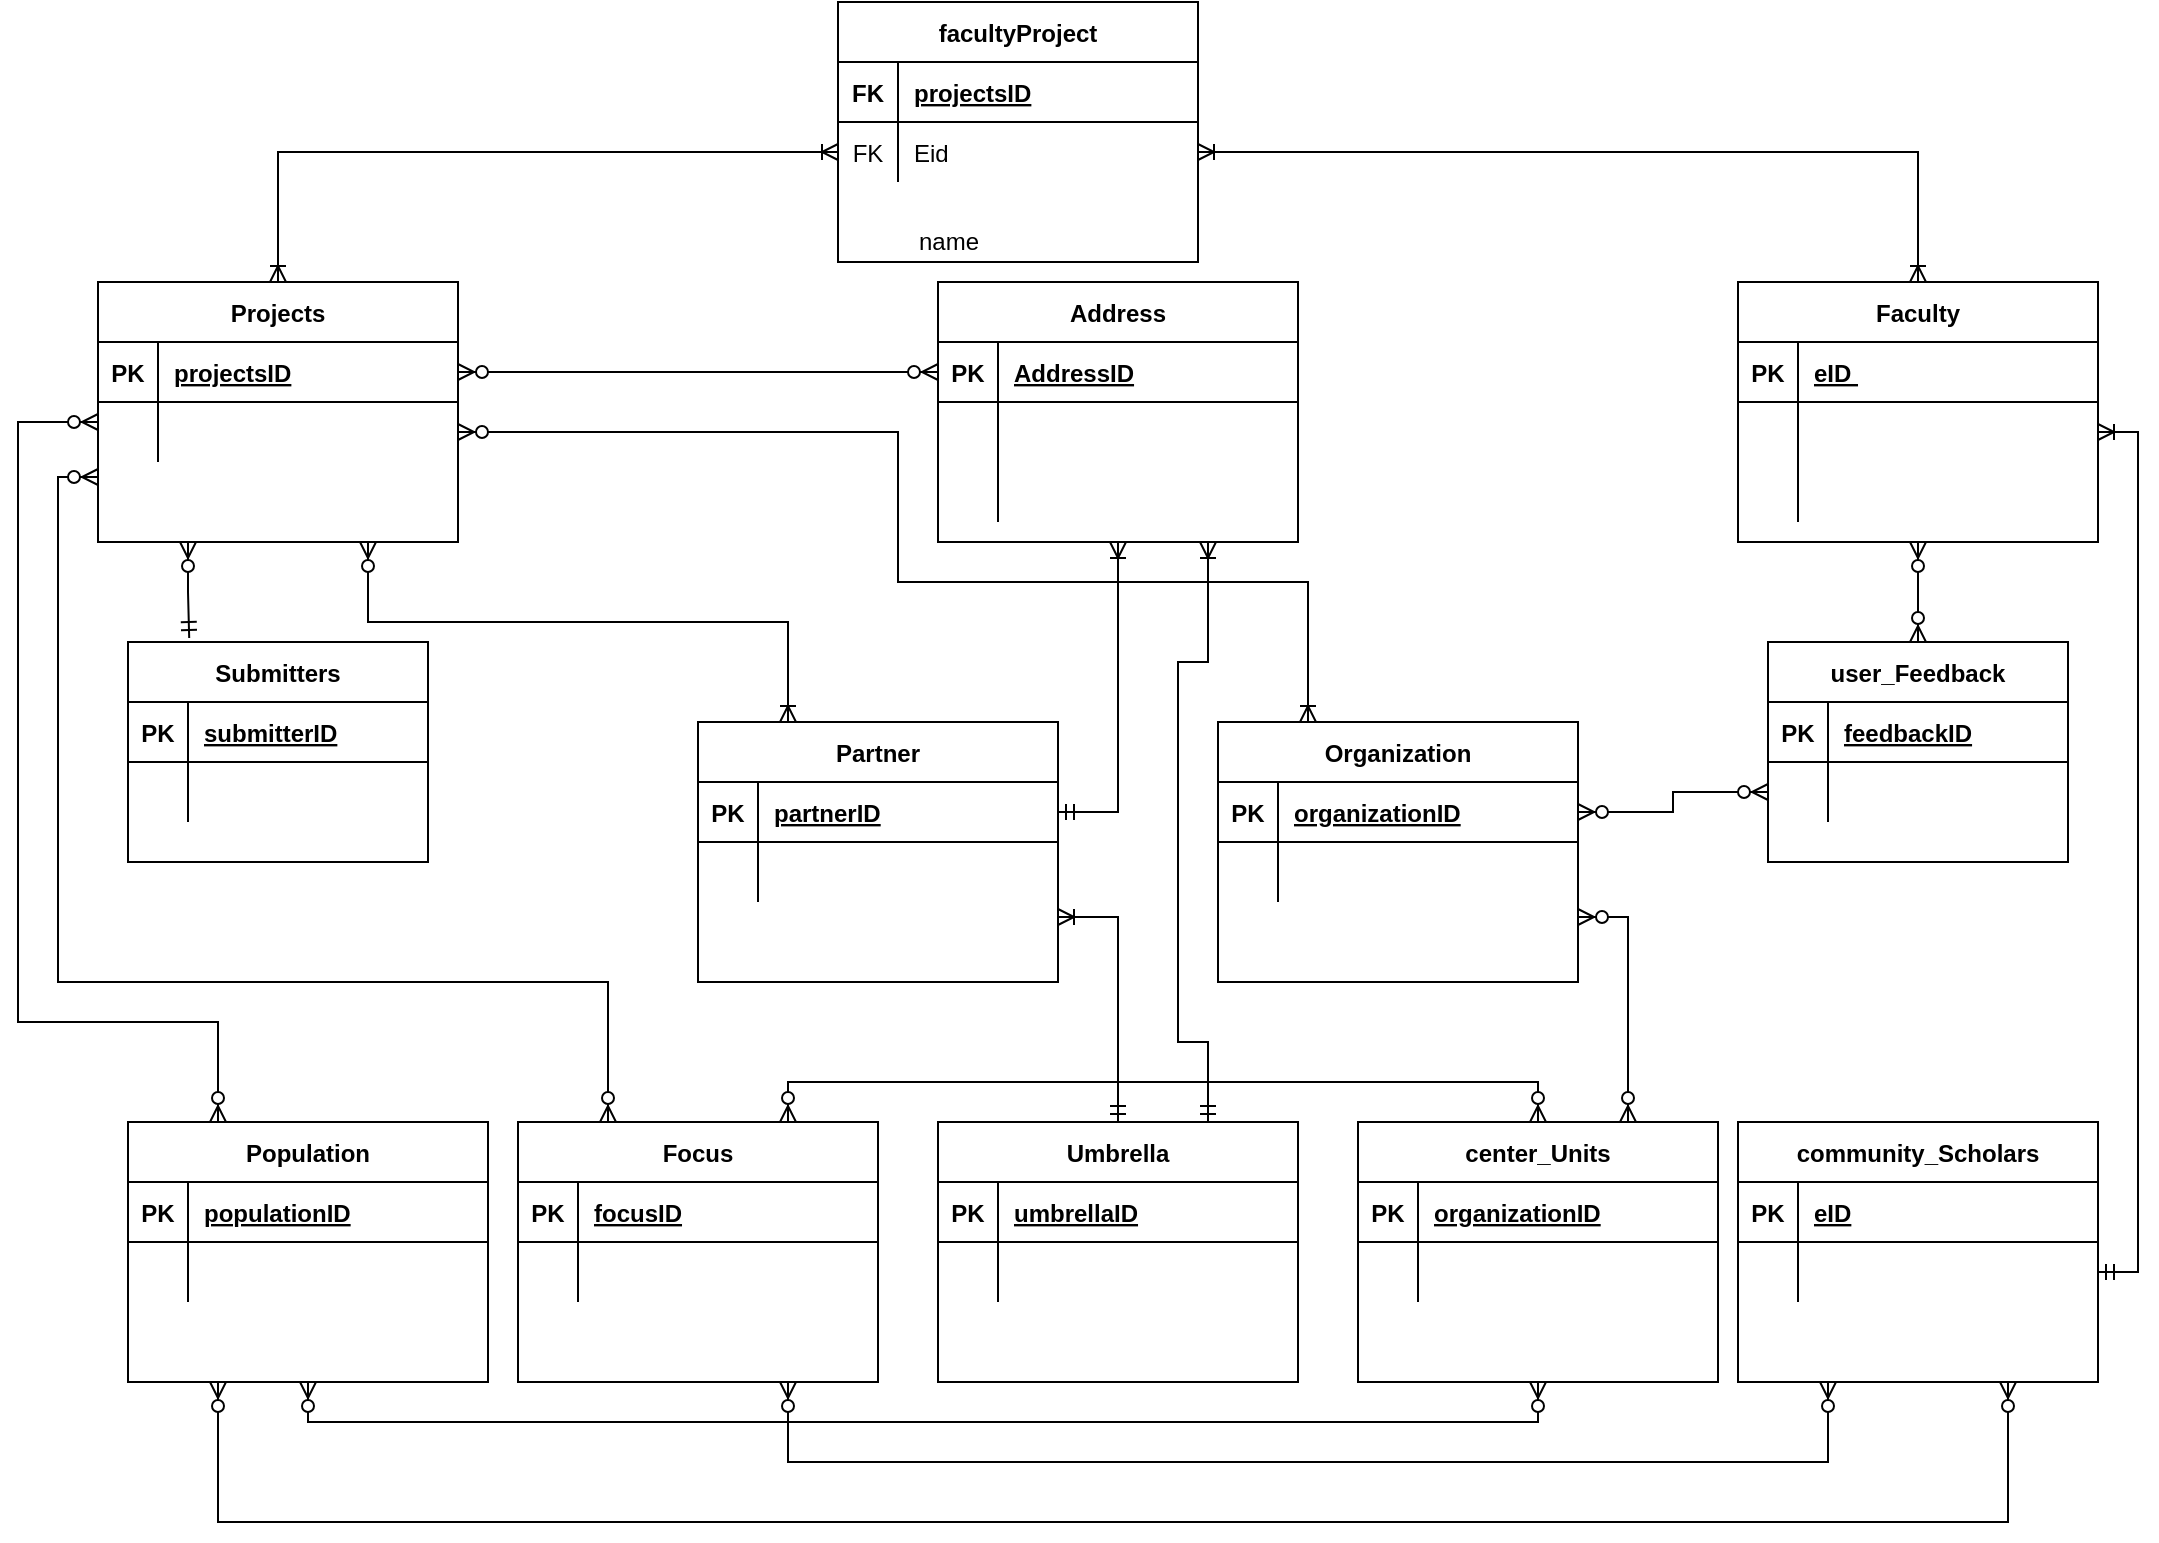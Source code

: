 <mxfile version="13.8.1" type="github">
  <diagram id="R2lEEEUBdFMjLlhIrx00" name="Page-1">
    <mxGraphModel dx="1967" dy="1779" grid="1" gridSize="10" guides="1" tooltips="1" connect="1" arrows="1" fold="1" page="1" pageScale="1" pageWidth="850" pageHeight="1100" math="0" shadow="0" extFonts="Permanent Marker^https://fonts.googleapis.com/css?family=Permanent+Marker">
      <root>
        <mxCell id="0" />
        <mxCell id="1" parent="0" />
        <mxCell id="SyuhcmHSgaKM1DJ8w7ea-77" style="edgeStyle=orthogonalEdgeStyle;rounded=0;orthogonalLoop=1;jettySize=auto;html=1;exitX=1;exitY=0.75;exitDx=0;exitDy=0;entryX=0.5;entryY=0;entryDx=0;entryDy=0;startArrow=ERoneToMany;startFill=0;endArrow=ERmandOne;endFill=0;" parent="1" source="SyuhcmHSgaKM1DJ8w7ea-36" target="SyuhcmHSgaKM1DJ8w7ea-70" edge="1">
          <mxGeometry relative="1" as="geometry" />
        </mxCell>
        <mxCell id="SyuhcmHSgaKM1DJ8w7ea-36" value="Partner" style="shape=table;startSize=30;container=1;collapsible=1;childLayout=tableLayout;fixedRows=1;rowLines=0;fontStyle=1;align=center;resizeLast=1;" parent="1" vertex="1">
          <mxGeometry x="320" y="260" width="180" height="130" as="geometry" />
        </mxCell>
        <mxCell id="SyuhcmHSgaKM1DJ8w7ea-37" value="" style="shape=partialRectangle;collapsible=0;dropTarget=0;pointerEvents=0;fillColor=none;points=[[0,0.5],[1,0.5]];portConstraint=eastwest;top=0;left=0;right=0;bottom=1;" parent="SyuhcmHSgaKM1DJ8w7ea-36" vertex="1">
          <mxGeometry y="30" width="180" height="30" as="geometry" />
        </mxCell>
        <mxCell id="SyuhcmHSgaKM1DJ8w7ea-38" value="PK" style="shape=partialRectangle;overflow=hidden;connectable=0;fillColor=none;top=0;left=0;bottom=0;right=0;fontStyle=1;" parent="SyuhcmHSgaKM1DJ8w7ea-37" vertex="1">
          <mxGeometry width="30" height="30" as="geometry" />
        </mxCell>
        <mxCell id="SyuhcmHSgaKM1DJ8w7ea-39" value="partnerID" style="shape=partialRectangle;overflow=hidden;connectable=0;fillColor=none;top=0;left=0;bottom=0;right=0;align=left;spacingLeft=6;fontStyle=5;" parent="SyuhcmHSgaKM1DJ8w7ea-37" vertex="1">
          <mxGeometry x="30" width="150" height="30" as="geometry" />
        </mxCell>
        <mxCell id="SyuhcmHSgaKM1DJ8w7ea-40" value="" style="shape=partialRectangle;collapsible=0;dropTarget=0;pointerEvents=0;fillColor=none;points=[[0,0.5],[1,0.5]];portConstraint=eastwest;top=0;left=0;right=0;bottom=0;" parent="SyuhcmHSgaKM1DJ8w7ea-36" vertex="1">
          <mxGeometry y="60" width="180" height="30" as="geometry" />
        </mxCell>
        <mxCell id="SyuhcmHSgaKM1DJ8w7ea-41" value="" style="shape=partialRectangle;overflow=hidden;connectable=0;fillColor=none;top=0;left=0;bottom=0;right=0;" parent="SyuhcmHSgaKM1DJ8w7ea-40" vertex="1">
          <mxGeometry width="30" height="30" as="geometry" />
        </mxCell>
        <mxCell id="SyuhcmHSgaKM1DJ8w7ea-42" value="" style="shape=partialRectangle;overflow=hidden;connectable=0;fillColor=none;top=0;left=0;bottom=0;right=0;align=left;spacingLeft=6;" parent="SyuhcmHSgaKM1DJ8w7ea-40" vertex="1">
          <mxGeometry x="30" width="150" height="30" as="geometry" />
        </mxCell>
        <mxCell id="SyuhcmHSgaKM1DJ8w7ea-50" value="Organization" style="shape=table;startSize=30;container=1;collapsible=1;childLayout=tableLayout;fixedRows=1;rowLines=0;fontStyle=1;align=center;resizeLast=1;" parent="1" vertex="1">
          <mxGeometry x="580" y="260" width="180" height="130" as="geometry" />
        </mxCell>
        <mxCell id="SyuhcmHSgaKM1DJ8w7ea-51" value="" style="shape=partialRectangle;collapsible=0;dropTarget=0;pointerEvents=0;fillColor=none;points=[[0,0.5],[1,0.5]];portConstraint=eastwest;top=0;left=0;right=0;bottom=1;" parent="SyuhcmHSgaKM1DJ8w7ea-50" vertex="1">
          <mxGeometry y="30" width="180" height="30" as="geometry" />
        </mxCell>
        <mxCell id="SyuhcmHSgaKM1DJ8w7ea-52" value="PK" style="shape=partialRectangle;overflow=hidden;connectable=0;fillColor=none;top=0;left=0;bottom=0;right=0;fontStyle=1;" parent="SyuhcmHSgaKM1DJ8w7ea-51" vertex="1">
          <mxGeometry width="30" height="30" as="geometry" />
        </mxCell>
        <mxCell id="SyuhcmHSgaKM1DJ8w7ea-53" value="organizationID" style="shape=partialRectangle;overflow=hidden;connectable=0;fillColor=none;top=0;left=0;bottom=0;right=0;align=left;spacingLeft=6;fontStyle=5;" parent="SyuhcmHSgaKM1DJ8w7ea-51" vertex="1">
          <mxGeometry x="30" width="150" height="30" as="geometry" />
        </mxCell>
        <mxCell id="SyuhcmHSgaKM1DJ8w7ea-54" value="" style="shape=partialRectangle;collapsible=0;dropTarget=0;pointerEvents=0;fillColor=none;points=[[0,0.5],[1,0.5]];portConstraint=eastwest;top=0;left=0;right=0;bottom=0;" parent="SyuhcmHSgaKM1DJ8w7ea-50" vertex="1">
          <mxGeometry y="60" width="180" height="30" as="geometry" />
        </mxCell>
        <mxCell id="SyuhcmHSgaKM1DJ8w7ea-55" value="" style="shape=partialRectangle;overflow=hidden;connectable=0;fillColor=none;top=0;left=0;bottom=0;right=0;" parent="SyuhcmHSgaKM1DJ8w7ea-54" vertex="1">
          <mxGeometry width="30" height="30" as="geometry" />
        </mxCell>
        <mxCell id="SyuhcmHSgaKM1DJ8w7ea-56" value="" style="shape=partialRectangle;overflow=hidden;connectable=0;fillColor=none;top=0;left=0;bottom=0;right=0;align=left;spacingLeft=6;" parent="SyuhcmHSgaKM1DJ8w7ea-54" vertex="1">
          <mxGeometry x="30" width="150" height="30" as="geometry" />
        </mxCell>
        <mxCell id="SyuhcmHSgaKM1DJ8w7ea-78" style="edgeStyle=orthogonalEdgeStyle;rounded=0;orthogonalLoop=1;jettySize=auto;html=1;exitX=0.5;exitY=1;exitDx=0;exitDy=0;entryX=1;entryY=0.5;entryDx=0;entryDy=0;startArrow=ERoneToMany;startFill=0;endArrow=ERmandOne;endFill=0;" parent="1" source="C-vyLk0tnHw3VtMMgP7b-2" target="SyuhcmHSgaKM1DJ8w7ea-37" edge="1">
          <mxGeometry relative="1" as="geometry" />
        </mxCell>
        <mxCell id="C-vyLk0tnHw3VtMMgP7b-2" value="Address" style="shape=table;startSize=30;container=1;collapsible=1;childLayout=tableLayout;fixedRows=1;rowLines=0;fontStyle=1;align=center;resizeLast=1;" parent="1" vertex="1">
          <mxGeometry x="440" y="40" width="180" height="130" as="geometry" />
        </mxCell>
        <mxCell id="C-vyLk0tnHw3VtMMgP7b-3" value="" style="shape=partialRectangle;collapsible=0;dropTarget=0;pointerEvents=0;fillColor=none;points=[[0,0.5],[1,0.5]];portConstraint=eastwest;top=0;left=0;right=0;bottom=1;" parent="C-vyLk0tnHw3VtMMgP7b-2" vertex="1">
          <mxGeometry y="30" width="180" height="30" as="geometry" />
        </mxCell>
        <mxCell id="C-vyLk0tnHw3VtMMgP7b-4" value="PK" style="shape=partialRectangle;overflow=hidden;connectable=0;fillColor=none;top=0;left=0;bottom=0;right=0;fontStyle=1;" parent="C-vyLk0tnHw3VtMMgP7b-3" vertex="1">
          <mxGeometry width="30" height="30" as="geometry" />
        </mxCell>
        <mxCell id="C-vyLk0tnHw3VtMMgP7b-5" value="AddressID" style="shape=partialRectangle;overflow=hidden;connectable=0;fillColor=none;top=0;left=0;bottom=0;right=0;align=left;spacingLeft=6;fontStyle=5;" parent="C-vyLk0tnHw3VtMMgP7b-3" vertex="1">
          <mxGeometry x="30" width="150" height="30" as="geometry" />
        </mxCell>
        <mxCell id="C-vyLk0tnHw3VtMMgP7b-6" value="" style="shape=partialRectangle;collapsible=0;dropTarget=0;pointerEvents=0;fillColor=none;points=[[0,0.5],[1,0.5]];portConstraint=eastwest;top=0;left=0;right=0;bottom=0;" parent="C-vyLk0tnHw3VtMMgP7b-2" vertex="1">
          <mxGeometry y="60" width="180" height="30" as="geometry" />
        </mxCell>
        <mxCell id="C-vyLk0tnHw3VtMMgP7b-7" value="" style="shape=partialRectangle;overflow=hidden;connectable=0;fillColor=none;top=0;left=0;bottom=0;right=0;" parent="C-vyLk0tnHw3VtMMgP7b-6" vertex="1">
          <mxGeometry width="30" height="30" as="geometry" />
        </mxCell>
        <mxCell id="C-vyLk0tnHw3VtMMgP7b-8" value="" style="shape=partialRectangle;overflow=hidden;connectable=0;fillColor=none;top=0;left=0;bottom=0;right=0;align=left;spacingLeft=6;" parent="C-vyLk0tnHw3VtMMgP7b-6" vertex="1">
          <mxGeometry x="30" width="150" height="30" as="geometry" />
        </mxCell>
        <mxCell id="C-vyLk0tnHw3VtMMgP7b-9" value="" style="shape=partialRectangle;collapsible=0;dropTarget=0;pointerEvents=0;fillColor=none;points=[[0,0.5],[1,0.5]];portConstraint=eastwest;top=0;left=0;right=0;bottom=0;" parent="C-vyLk0tnHw3VtMMgP7b-2" vertex="1">
          <mxGeometry y="90" width="180" height="30" as="geometry" />
        </mxCell>
        <mxCell id="C-vyLk0tnHw3VtMMgP7b-10" value="" style="shape=partialRectangle;overflow=hidden;connectable=0;fillColor=none;top=0;left=0;bottom=0;right=0;" parent="C-vyLk0tnHw3VtMMgP7b-9" vertex="1">
          <mxGeometry width="30" height="30" as="geometry" />
        </mxCell>
        <mxCell id="C-vyLk0tnHw3VtMMgP7b-11" value="" style="shape=partialRectangle;overflow=hidden;connectable=0;fillColor=none;top=0;left=0;bottom=0;right=0;align=left;spacingLeft=6;" parent="C-vyLk0tnHw3VtMMgP7b-9" vertex="1">
          <mxGeometry x="30" width="150" height="30" as="geometry" />
        </mxCell>
        <mxCell id="SyuhcmHSgaKM1DJ8w7ea-58" style="edgeStyle=orthogonalEdgeStyle;rounded=0;orthogonalLoop=1;jettySize=auto;html=1;exitX=0.25;exitY=1;exitDx=0;exitDy=0;startArrow=ERzeroToMany;startFill=1;endArrow=ERmandOne;endFill=0;entryX=0.204;entryY=-0.018;entryDx=0;entryDy=0;entryPerimeter=0;" parent="1" source="C-vyLk0tnHw3VtMMgP7b-23" target="SyuhcmHSgaKM1DJ8w7ea-43" edge="1">
          <mxGeometry relative="1" as="geometry" />
        </mxCell>
        <mxCell id="SyuhcmHSgaKM1DJ8w7ea-63" style="edgeStyle=orthogonalEdgeStyle;rounded=0;orthogonalLoop=1;jettySize=auto;html=1;exitX=1;exitY=0.5;exitDx=0;exitDy=0;entryX=0.25;entryY=0;entryDx=0;entryDy=0;startArrow=ERzeroToMany;startFill=1;endArrow=ERoneToMany;endFill=0;" parent="1" source="C-vyLk0tnHw3VtMMgP7b-27" target="SyuhcmHSgaKM1DJ8w7ea-50" edge="1">
          <mxGeometry relative="1" as="geometry">
            <Array as="points">
              <mxPoint x="420" y="115" />
              <mxPoint x="420" y="190" />
              <mxPoint x="625" y="190" />
            </Array>
          </mxGeometry>
        </mxCell>
        <mxCell id="SyuhcmHSgaKM1DJ8w7ea-64" style="edgeStyle=orthogonalEdgeStyle;rounded=0;orthogonalLoop=1;jettySize=auto;html=1;entryX=0.25;entryY=0;entryDx=0;entryDy=0;startArrow=ERzeroToMany;startFill=1;endArrow=ERzeroToMany;endFill=1;" parent="1" target="SyuhcmHSgaKM1DJ8w7ea-15" edge="1">
          <mxGeometry relative="1" as="geometry">
            <mxPoint x="20" y="110" as="sourcePoint" />
            <Array as="points">
              <mxPoint x="-20" y="110" />
              <mxPoint x="-20" y="410" />
              <mxPoint x="80" y="410" />
            </Array>
          </mxGeometry>
        </mxCell>
        <mxCell id="SyuhcmHSgaKM1DJ8w7ea-65" style="edgeStyle=orthogonalEdgeStyle;rounded=0;orthogonalLoop=1;jettySize=auto;html=1;exitX=0;exitY=0.75;exitDx=0;exitDy=0;entryX=0.25;entryY=0;entryDx=0;entryDy=0;startArrow=ERzeroToMany;startFill=1;endArrow=ERzeroToMany;endFill=1;" parent="1" source="C-vyLk0tnHw3VtMMgP7b-23" target="SyuhcmHSgaKM1DJ8w7ea-1" edge="1">
          <mxGeometry relative="1" as="geometry">
            <Array as="points">
              <mxPoint y="138" />
              <mxPoint y="390" />
              <mxPoint x="275" y="390" />
            </Array>
          </mxGeometry>
        </mxCell>
        <mxCell id="SyuhcmHSgaKM1DJ8w7ea-69" style="edgeStyle=orthogonalEdgeStyle;rounded=0;orthogonalLoop=1;jettySize=auto;html=1;exitX=0.75;exitY=1;exitDx=0;exitDy=0;entryX=0.25;entryY=0;entryDx=0;entryDy=0;startArrow=ERzeroToMany;startFill=1;endArrow=ERoneToMany;endFill=0;" parent="1" source="C-vyLk0tnHw3VtMMgP7b-23" target="SyuhcmHSgaKM1DJ8w7ea-36" edge="1">
          <mxGeometry relative="1" as="geometry">
            <Array as="points">
              <mxPoint x="155" y="210" />
              <mxPoint x="365" y="210" />
            </Array>
          </mxGeometry>
        </mxCell>
        <mxCell id="C-vyLk0tnHw3VtMMgP7b-23" value="Projects" style="shape=table;startSize=30;container=1;collapsible=1;childLayout=tableLayout;fixedRows=1;rowLines=0;fontStyle=1;align=center;resizeLast=1;" parent="1" vertex="1">
          <mxGeometry x="20" y="40" width="180" height="130" as="geometry" />
        </mxCell>
        <mxCell id="C-vyLk0tnHw3VtMMgP7b-24" value="" style="shape=partialRectangle;collapsible=0;dropTarget=0;pointerEvents=0;fillColor=none;points=[[0,0.5],[1,0.5]];portConstraint=eastwest;top=0;left=0;right=0;bottom=1;" parent="C-vyLk0tnHw3VtMMgP7b-23" vertex="1">
          <mxGeometry y="30" width="180" height="30" as="geometry" />
        </mxCell>
        <mxCell id="C-vyLk0tnHw3VtMMgP7b-25" value="PK" style="shape=partialRectangle;overflow=hidden;connectable=0;fillColor=none;top=0;left=0;bottom=0;right=0;fontStyle=1;" parent="C-vyLk0tnHw3VtMMgP7b-24" vertex="1">
          <mxGeometry width="30" height="30" as="geometry" />
        </mxCell>
        <mxCell id="C-vyLk0tnHw3VtMMgP7b-26" value="projectsID" style="shape=partialRectangle;overflow=hidden;connectable=0;fillColor=none;top=0;left=0;bottom=0;right=0;align=left;spacingLeft=6;fontStyle=5;" parent="C-vyLk0tnHw3VtMMgP7b-24" vertex="1">
          <mxGeometry x="30" width="150" height="30" as="geometry" />
        </mxCell>
        <mxCell id="C-vyLk0tnHw3VtMMgP7b-27" value="" style="shape=partialRectangle;collapsible=0;dropTarget=0;pointerEvents=0;fillColor=none;points=[[0,0.5],[1,0.5]];portConstraint=eastwest;top=0;left=0;right=0;bottom=0;" parent="C-vyLk0tnHw3VtMMgP7b-23" vertex="1">
          <mxGeometry y="60" width="180" height="30" as="geometry" />
        </mxCell>
        <mxCell id="C-vyLk0tnHw3VtMMgP7b-28" value="" style="shape=partialRectangle;overflow=hidden;connectable=0;fillColor=none;top=0;left=0;bottom=0;right=0;" parent="C-vyLk0tnHw3VtMMgP7b-27" vertex="1">
          <mxGeometry width="30" height="30" as="geometry" />
        </mxCell>
        <mxCell id="C-vyLk0tnHw3VtMMgP7b-29" value="" style="shape=partialRectangle;overflow=hidden;connectable=0;fillColor=none;top=0;left=0;bottom=0;right=0;align=left;spacingLeft=6;" parent="C-vyLk0tnHw3VtMMgP7b-27" vertex="1">
          <mxGeometry x="30" width="150" height="30" as="geometry" />
        </mxCell>
        <mxCell id="SyuhcmHSgaKM1DJ8w7ea-60" style="edgeStyle=orthogonalEdgeStyle;rounded=0;orthogonalLoop=1;jettySize=auto;html=1;exitX=0.5;exitY=1;exitDx=0;exitDy=0;entryX=0.5;entryY=0;entryDx=0;entryDy=0;startArrow=ERzeroToMany;startFill=1;endArrow=ERzeroToMany;endFill=1;" parent="1" source="C-vyLk0tnHw3VtMMgP7b-13" target="SyuhcmHSgaKM1DJ8w7ea-29" edge="1">
          <mxGeometry relative="1" as="geometry" />
        </mxCell>
        <mxCell id="SyuhcmHSgaKM1DJ8w7ea-62" style="edgeStyle=orthogonalEdgeStyle;rounded=0;orthogonalLoop=1;jettySize=auto;html=1;exitX=0;exitY=0.5;exitDx=0;exitDy=0;entryX=0.5;entryY=0;entryDx=0;entryDy=0;startArrow=ERoneToMany;startFill=0;endArrow=ERoneToMany;endFill=0;" parent="1" source="b_7lSvyk2X8ntJjxB0d9-5" target="C-vyLk0tnHw3VtMMgP7b-23" edge="1">
          <mxGeometry relative="1" as="geometry">
            <Array as="points">
              <mxPoint x="110" y="-25" />
            </Array>
          </mxGeometry>
        </mxCell>
        <mxCell id="C-vyLk0tnHw3VtMMgP7b-13" value="Faculty" style="shape=table;startSize=30;container=1;collapsible=1;childLayout=tableLayout;fixedRows=1;rowLines=0;fontStyle=1;align=center;resizeLast=1;" parent="1" vertex="1">
          <mxGeometry x="840" y="40" width="180" height="130" as="geometry" />
        </mxCell>
        <mxCell id="C-vyLk0tnHw3VtMMgP7b-14" value="" style="shape=partialRectangle;collapsible=0;dropTarget=0;pointerEvents=0;fillColor=none;points=[[0,0.5],[1,0.5]];portConstraint=eastwest;top=0;left=0;right=0;bottom=1;" parent="C-vyLk0tnHw3VtMMgP7b-13" vertex="1">
          <mxGeometry y="30" width="180" height="30" as="geometry" />
        </mxCell>
        <mxCell id="C-vyLk0tnHw3VtMMgP7b-15" value="PK" style="shape=partialRectangle;overflow=hidden;connectable=0;fillColor=none;top=0;left=0;bottom=0;right=0;fontStyle=1;" parent="C-vyLk0tnHw3VtMMgP7b-14" vertex="1">
          <mxGeometry width="30" height="30" as="geometry" />
        </mxCell>
        <mxCell id="C-vyLk0tnHw3VtMMgP7b-16" value="eID " style="shape=partialRectangle;overflow=hidden;connectable=0;fillColor=none;top=0;left=0;bottom=0;right=0;align=left;spacingLeft=6;fontStyle=5;" parent="C-vyLk0tnHw3VtMMgP7b-14" vertex="1">
          <mxGeometry x="30" width="150" height="30" as="geometry" />
        </mxCell>
        <mxCell id="C-vyLk0tnHw3VtMMgP7b-17" value="" style="shape=partialRectangle;collapsible=0;dropTarget=0;pointerEvents=0;fillColor=none;points=[[0,0.5],[1,0.5]];portConstraint=eastwest;top=0;left=0;right=0;bottom=0;" parent="C-vyLk0tnHw3VtMMgP7b-13" vertex="1">
          <mxGeometry y="60" width="180" height="30" as="geometry" />
        </mxCell>
        <mxCell id="C-vyLk0tnHw3VtMMgP7b-18" value="" style="shape=partialRectangle;overflow=hidden;connectable=0;fillColor=none;top=0;left=0;bottom=0;right=0;" parent="C-vyLk0tnHw3VtMMgP7b-17" vertex="1">
          <mxGeometry width="30" height="30" as="geometry" />
        </mxCell>
        <mxCell id="C-vyLk0tnHw3VtMMgP7b-19" value="" style="shape=partialRectangle;overflow=hidden;connectable=0;fillColor=none;top=0;left=0;bottom=0;right=0;align=left;spacingLeft=6;" parent="C-vyLk0tnHw3VtMMgP7b-17" vertex="1">
          <mxGeometry x="30" width="150" height="30" as="geometry" />
        </mxCell>
        <mxCell id="C-vyLk0tnHw3VtMMgP7b-20" value="" style="shape=partialRectangle;collapsible=0;dropTarget=0;pointerEvents=0;fillColor=none;points=[[0,0.5],[1,0.5]];portConstraint=eastwest;top=0;left=0;right=0;bottom=0;" parent="C-vyLk0tnHw3VtMMgP7b-13" vertex="1">
          <mxGeometry y="90" width="180" height="30" as="geometry" />
        </mxCell>
        <mxCell id="C-vyLk0tnHw3VtMMgP7b-21" value="" style="shape=partialRectangle;overflow=hidden;connectable=0;fillColor=none;top=0;left=0;bottom=0;right=0;" parent="C-vyLk0tnHw3VtMMgP7b-20" vertex="1">
          <mxGeometry width="30" height="30" as="geometry" />
        </mxCell>
        <mxCell id="C-vyLk0tnHw3VtMMgP7b-22" value="" style="shape=partialRectangle;overflow=hidden;connectable=0;fillColor=none;top=0;left=0;bottom=0;right=0;align=left;spacingLeft=6;" parent="C-vyLk0tnHw3VtMMgP7b-20" vertex="1">
          <mxGeometry x="30" width="150" height="30" as="geometry" />
        </mxCell>
        <mxCell id="SyuhcmHSgaKM1DJ8w7ea-15" value="Population" style="shape=table;startSize=30;container=1;collapsible=1;childLayout=tableLayout;fixedRows=1;rowLines=0;fontStyle=1;align=center;resizeLast=1;" parent="1" vertex="1">
          <mxGeometry x="35" y="460" width="180" height="130" as="geometry" />
        </mxCell>
        <mxCell id="SyuhcmHSgaKM1DJ8w7ea-16" value="" style="shape=partialRectangle;collapsible=0;dropTarget=0;pointerEvents=0;fillColor=none;points=[[0,0.5],[1,0.5]];portConstraint=eastwest;top=0;left=0;right=0;bottom=1;" parent="SyuhcmHSgaKM1DJ8w7ea-15" vertex="1">
          <mxGeometry y="30" width="180" height="30" as="geometry" />
        </mxCell>
        <mxCell id="SyuhcmHSgaKM1DJ8w7ea-17" value="PK" style="shape=partialRectangle;overflow=hidden;connectable=0;fillColor=none;top=0;left=0;bottom=0;right=0;fontStyle=1;" parent="SyuhcmHSgaKM1DJ8w7ea-16" vertex="1">
          <mxGeometry width="30" height="30" as="geometry" />
        </mxCell>
        <mxCell id="SyuhcmHSgaKM1DJ8w7ea-18" value="populationID" style="shape=partialRectangle;overflow=hidden;connectable=0;fillColor=none;top=0;left=0;bottom=0;right=0;align=left;spacingLeft=6;fontStyle=5;" parent="SyuhcmHSgaKM1DJ8w7ea-16" vertex="1">
          <mxGeometry x="30" width="150" height="30" as="geometry" />
        </mxCell>
        <mxCell id="SyuhcmHSgaKM1DJ8w7ea-19" value="" style="shape=partialRectangle;collapsible=0;dropTarget=0;pointerEvents=0;fillColor=none;points=[[0,0.5],[1,0.5]];portConstraint=eastwest;top=0;left=0;right=0;bottom=0;" parent="SyuhcmHSgaKM1DJ8w7ea-15" vertex="1">
          <mxGeometry y="60" width="180" height="30" as="geometry" />
        </mxCell>
        <mxCell id="SyuhcmHSgaKM1DJ8w7ea-20" value="" style="shape=partialRectangle;overflow=hidden;connectable=0;fillColor=none;top=0;left=0;bottom=0;right=0;" parent="SyuhcmHSgaKM1DJ8w7ea-19" vertex="1">
          <mxGeometry width="30" height="30" as="geometry" />
        </mxCell>
        <mxCell id="SyuhcmHSgaKM1DJ8w7ea-21" value="" style="shape=partialRectangle;overflow=hidden;connectable=0;fillColor=none;top=0;left=0;bottom=0;right=0;align=left;spacingLeft=6;" parent="SyuhcmHSgaKM1DJ8w7ea-19" vertex="1">
          <mxGeometry x="30" width="150" height="30" as="geometry" />
        </mxCell>
        <mxCell id="SyuhcmHSgaKM1DJ8w7ea-83" style="edgeStyle=orthogonalEdgeStyle;rounded=0;orthogonalLoop=1;jettySize=auto;html=1;exitX=0.25;exitY=1;exitDx=0;exitDy=0;entryX=0.75;entryY=1;entryDx=0;entryDy=0;startArrow=ERzeroToMany;startFill=1;endArrow=ERzeroToMany;endFill=1;" parent="1" source="SyuhcmHSgaKM1DJ8w7ea-8" target="SyuhcmHSgaKM1DJ8w7ea-1" edge="1">
          <mxGeometry relative="1" as="geometry">
            <Array as="points">
              <mxPoint x="885" y="630" />
              <mxPoint x="365" y="630" />
            </Array>
          </mxGeometry>
        </mxCell>
        <mxCell id="SyuhcmHSgaKM1DJ8w7ea-84" style="edgeStyle=orthogonalEdgeStyle;rounded=0;orthogonalLoop=1;jettySize=auto;html=1;exitX=0.75;exitY=1;exitDx=0;exitDy=0;entryX=0.25;entryY=1;entryDx=0;entryDy=0;startArrow=ERzeroToMany;startFill=1;endArrow=ERzeroToMany;endFill=1;" parent="1" source="SyuhcmHSgaKM1DJ8w7ea-8" target="SyuhcmHSgaKM1DJ8w7ea-15" edge="1">
          <mxGeometry relative="1" as="geometry">
            <Array as="points">
              <mxPoint x="975" y="660" />
              <mxPoint x="80" y="660" />
            </Array>
          </mxGeometry>
        </mxCell>
        <mxCell id="SyuhcmHSgaKM1DJ8w7ea-8" value="community_Scholars" style="shape=table;startSize=30;container=1;collapsible=1;childLayout=tableLayout;fixedRows=1;rowLines=0;fontStyle=1;align=center;resizeLast=1;" parent="1" vertex="1">
          <mxGeometry x="840" y="460" width="180" height="130" as="geometry" />
        </mxCell>
        <mxCell id="SyuhcmHSgaKM1DJ8w7ea-9" value="" style="shape=partialRectangle;collapsible=0;dropTarget=0;pointerEvents=0;fillColor=none;points=[[0,0.5],[1,0.5]];portConstraint=eastwest;top=0;left=0;right=0;bottom=1;" parent="SyuhcmHSgaKM1DJ8w7ea-8" vertex="1">
          <mxGeometry y="30" width="180" height="30" as="geometry" />
        </mxCell>
        <mxCell id="SyuhcmHSgaKM1DJ8w7ea-10" value="PK" style="shape=partialRectangle;overflow=hidden;connectable=0;fillColor=none;top=0;left=0;bottom=0;right=0;fontStyle=1;" parent="SyuhcmHSgaKM1DJ8w7ea-9" vertex="1">
          <mxGeometry width="30" height="30" as="geometry" />
        </mxCell>
        <mxCell id="SyuhcmHSgaKM1DJ8w7ea-11" value="eID" style="shape=partialRectangle;overflow=hidden;connectable=0;fillColor=none;top=0;left=0;bottom=0;right=0;align=left;spacingLeft=6;fontStyle=5;" parent="SyuhcmHSgaKM1DJ8w7ea-9" vertex="1">
          <mxGeometry x="30" width="150" height="30" as="geometry" />
        </mxCell>
        <mxCell id="SyuhcmHSgaKM1DJ8w7ea-12" value="" style="shape=partialRectangle;collapsible=0;dropTarget=0;pointerEvents=0;fillColor=none;points=[[0,0.5],[1,0.5]];portConstraint=eastwest;top=0;left=0;right=0;bottom=0;" parent="SyuhcmHSgaKM1DJ8w7ea-8" vertex="1">
          <mxGeometry y="60" width="180" height="30" as="geometry" />
        </mxCell>
        <mxCell id="SyuhcmHSgaKM1DJ8w7ea-13" value="" style="shape=partialRectangle;overflow=hidden;connectable=0;fillColor=none;top=0;left=0;bottom=0;right=0;" parent="SyuhcmHSgaKM1DJ8w7ea-12" vertex="1">
          <mxGeometry width="30" height="30" as="geometry" />
        </mxCell>
        <mxCell id="SyuhcmHSgaKM1DJ8w7ea-14" value="" style="shape=partialRectangle;overflow=hidden;connectable=0;fillColor=none;top=0;left=0;bottom=0;right=0;align=left;spacingLeft=6;" parent="SyuhcmHSgaKM1DJ8w7ea-12" vertex="1">
          <mxGeometry x="30" width="150" height="30" as="geometry" />
        </mxCell>
        <mxCell id="SyuhcmHSgaKM1DJ8w7ea-59" style="edgeStyle=orthogonalEdgeStyle;rounded=0;orthogonalLoop=1;jettySize=auto;html=1;exitX=1;exitY=0.5;exitDx=0;exitDy=0;startArrow=ERzeroToMany;startFill=1;endArrow=ERzeroToMany;endFill=1;" parent="1" source="C-vyLk0tnHw3VtMMgP7b-24" edge="1">
          <mxGeometry relative="1" as="geometry">
            <mxPoint x="440" y="85" as="targetPoint" />
          </mxGeometry>
        </mxCell>
        <mxCell id="SyuhcmHSgaKM1DJ8w7ea-29" value="user_Feedback" style="shape=table;startSize=30;container=1;collapsible=1;childLayout=tableLayout;fixedRows=1;rowLines=0;fontStyle=1;align=center;resizeLast=1;" parent="1" vertex="1">
          <mxGeometry x="855" y="220" width="150" height="110" as="geometry" />
        </mxCell>
        <mxCell id="SyuhcmHSgaKM1DJ8w7ea-30" value="" style="shape=partialRectangle;collapsible=0;dropTarget=0;pointerEvents=0;fillColor=none;points=[[0,0.5],[1,0.5]];portConstraint=eastwest;top=0;left=0;right=0;bottom=1;" parent="SyuhcmHSgaKM1DJ8w7ea-29" vertex="1">
          <mxGeometry y="30" width="150" height="30" as="geometry" />
        </mxCell>
        <mxCell id="SyuhcmHSgaKM1DJ8w7ea-31" value="PK" style="shape=partialRectangle;overflow=hidden;connectable=0;fillColor=none;top=0;left=0;bottom=0;right=0;fontStyle=1;" parent="SyuhcmHSgaKM1DJ8w7ea-30" vertex="1">
          <mxGeometry width="30" height="30" as="geometry" />
        </mxCell>
        <mxCell id="SyuhcmHSgaKM1DJ8w7ea-32" value="feedbackID" style="shape=partialRectangle;overflow=hidden;connectable=0;fillColor=none;top=0;left=0;bottom=0;right=0;align=left;spacingLeft=6;fontStyle=5;" parent="SyuhcmHSgaKM1DJ8w7ea-30" vertex="1">
          <mxGeometry x="30" width="120" height="30" as="geometry" />
        </mxCell>
        <mxCell id="SyuhcmHSgaKM1DJ8w7ea-33" value="" style="shape=partialRectangle;collapsible=0;dropTarget=0;pointerEvents=0;fillColor=none;points=[[0,0.5],[1,0.5]];portConstraint=eastwest;top=0;left=0;right=0;bottom=0;" parent="SyuhcmHSgaKM1DJ8w7ea-29" vertex="1">
          <mxGeometry y="60" width="150" height="30" as="geometry" />
        </mxCell>
        <mxCell id="SyuhcmHSgaKM1DJ8w7ea-34" value="" style="shape=partialRectangle;overflow=hidden;connectable=0;fillColor=none;top=0;left=0;bottom=0;right=0;" parent="SyuhcmHSgaKM1DJ8w7ea-33" vertex="1">
          <mxGeometry width="30" height="30" as="geometry" />
        </mxCell>
        <mxCell id="SyuhcmHSgaKM1DJ8w7ea-35" value="" style="shape=partialRectangle;overflow=hidden;connectable=0;fillColor=none;top=0;left=0;bottom=0;right=0;align=left;spacingLeft=6;" parent="SyuhcmHSgaKM1DJ8w7ea-33" vertex="1">
          <mxGeometry x="30" width="120" height="30" as="geometry" />
        </mxCell>
        <mxCell id="SyuhcmHSgaKM1DJ8w7ea-43" value="Submitters" style="shape=table;startSize=30;container=1;collapsible=1;childLayout=tableLayout;fixedRows=1;rowLines=0;fontStyle=1;align=center;resizeLast=1;" parent="1" vertex="1">
          <mxGeometry x="35" y="220" width="150" height="110" as="geometry" />
        </mxCell>
        <mxCell id="SyuhcmHSgaKM1DJ8w7ea-44" value="" style="shape=partialRectangle;collapsible=0;dropTarget=0;pointerEvents=0;fillColor=none;points=[[0,0.5],[1,0.5]];portConstraint=eastwest;top=0;left=0;right=0;bottom=1;" parent="SyuhcmHSgaKM1DJ8w7ea-43" vertex="1">
          <mxGeometry y="30" width="150" height="30" as="geometry" />
        </mxCell>
        <mxCell id="SyuhcmHSgaKM1DJ8w7ea-45" value="PK" style="shape=partialRectangle;overflow=hidden;connectable=0;fillColor=none;top=0;left=0;bottom=0;right=0;fontStyle=1;" parent="SyuhcmHSgaKM1DJ8w7ea-44" vertex="1">
          <mxGeometry width="30" height="30" as="geometry" />
        </mxCell>
        <mxCell id="SyuhcmHSgaKM1DJ8w7ea-46" value="submitterID" style="shape=partialRectangle;overflow=hidden;connectable=0;fillColor=none;top=0;left=0;bottom=0;right=0;align=left;spacingLeft=6;fontStyle=5;" parent="SyuhcmHSgaKM1DJ8w7ea-44" vertex="1">
          <mxGeometry x="30" width="120" height="30" as="geometry" />
        </mxCell>
        <mxCell id="SyuhcmHSgaKM1DJ8w7ea-47" value="" style="shape=partialRectangle;collapsible=0;dropTarget=0;pointerEvents=0;fillColor=none;points=[[0,0.5],[1,0.5]];portConstraint=eastwest;top=0;left=0;right=0;bottom=0;" parent="SyuhcmHSgaKM1DJ8w7ea-43" vertex="1">
          <mxGeometry y="60" width="150" height="30" as="geometry" />
        </mxCell>
        <mxCell id="SyuhcmHSgaKM1DJ8w7ea-48" value="" style="shape=partialRectangle;overflow=hidden;connectable=0;fillColor=none;top=0;left=0;bottom=0;right=0;" parent="SyuhcmHSgaKM1DJ8w7ea-47" vertex="1">
          <mxGeometry width="30" height="30" as="geometry" />
        </mxCell>
        <mxCell id="SyuhcmHSgaKM1DJ8w7ea-49" value="" style="shape=partialRectangle;overflow=hidden;connectable=0;fillColor=none;top=0;left=0;bottom=0;right=0;align=left;spacingLeft=6;" parent="SyuhcmHSgaKM1DJ8w7ea-47" vertex="1">
          <mxGeometry x="30" width="120" height="30" as="geometry" />
        </mxCell>
        <mxCell id="SyuhcmHSgaKM1DJ8w7ea-80" style="edgeStyle=orthogonalEdgeStyle;rounded=0;orthogonalLoop=1;jettySize=auto;html=1;exitX=0.75;exitY=0;exitDx=0;exitDy=0;entryX=1;entryY=0.75;entryDx=0;entryDy=0;startArrow=ERzeroToMany;startFill=1;endArrow=ERzeroToMany;endFill=1;" parent="1" source="SyuhcmHSgaKM1DJ8w7ea-22" target="SyuhcmHSgaKM1DJ8w7ea-50" edge="1">
          <mxGeometry relative="1" as="geometry" />
        </mxCell>
        <mxCell id="SyuhcmHSgaKM1DJ8w7ea-82" style="edgeStyle=orthogonalEdgeStyle;rounded=0;orthogonalLoop=1;jettySize=auto;html=1;exitX=0.5;exitY=1;exitDx=0;exitDy=0;entryX=0.5;entryY=1;entryDx=0;entryDy=0;startArrow=ERzeroToMany;startFill=1;endArrow=ERzeroToMany;endFill=1;" parent="1" source="SyuhcmHSgaKM1DJ8w7ea-22" target="SyuhcmHSgaKM1DJ8w7ea-15" edge="1">
          <mxGeometry relative="1" as="geometry" />
        </mxCell>
        <mxCell id="SyuhcmHSgaKM1DJ8w7ea-22" value="center_Units" style="shape=table;startSize=30;container=1;collapsible=1;childLayout=tableLayout;fixedRows=1;rowLines=0;fontStyle=1;align=center;resizeLast=1;" parent="1" vertex="1">
          <mxGeometry x="650" y="460" width="180" height="130" as="geometry" />
        </mxCell>
        <mxCell id="SyuhcmHSgaKM1DJ8w7ea-23" value="" style="shape=partialRectangle;collapsible=0;dropTarget=0;pointerEvents=0;fillColor=none;points=[[0,0.5],[1,0.5]];portConstraint=eastwest;top=0;left=0;right=0;bottom=1;" parent="SyuhcmHSgaKM1DJ8w7ea-22" vertex="1">
          <mxGeometry y="30" width="180" height="30" as="geometry" />
        </mxCell>
        <mxCell id="SyuhcmHSgaKM1DJ8w7ea-24" value="PK" style="shape=partialRectangle;overflow=hidden;connectable=0;fillColor=none;top=0;left=0;bottom=0;right=0;fontStyle=1;" parent="SyuhcmHSgaKM1DJ8w7ea-23" vertex="1">
          <mxGeometry width="30" height="30" as="geometry" />
        </mxCell>
        <mxCell id="SyuhcmHSgaKM1DJ8w7ea-25" value="organizationID" style="shape=partialRectangle;overflow=hidden;connectable=0;fillColor=none;top=0;left=0;bottom=0;right=0;align=left;spacingLeft=6;fontStyle=5;" parent="SyuhcmHSgaKM1DJ8w7ea-23" vertex="1">
          <mxGeometry x="30" width="150" height="30" as="geometry" />
        </mxCell>
        <mxCell id="SyuhcmHSgaKM1DJ8w7ea-26" value="" style="shape=partialRectangle;collapsible=0;dropTarget=0;pointerEvents=0;fillColor=none;points=[[0,0.5],[1,0.5]];portConstraint=eastwest;top=0;left=0;right=0;bottom=0;" parent="SyuhcmHSgaKM1DJ8w7ea-22" vertex="1">
          <mxGeometry y="60" width="180" height="30" as="geometry" />
        </mxCell>
        <mxCell id="SyuhcmHSgaKM1DJ8w7ea-27" value="" style="shape=partialRectangle;overflow=hidden;connectable=0;fillColor=none;top=0;left=0;bottom=0;right=0;" parent="SyuhcmHSgaKM1DJ8w7ea-26" vertex="1">
          <mxGeometry width="30" height="30" as="geometry" />
        </mxCell>
        <mxCell id="SyuhcmHSgaKM1DJ8w7ea-28" value="" style="shape=partialRectangle;overflow=hidden;connectable=0;fillColor=none;top=0;left=0;bottom=0;right=0;align=left;spacingLeft=6;" parent="SyuhcmHSgaKM1DJ8w7ea-26" vertex="1">
          <mxGeometry x="30" width="150" height="30" as="geometry" />
        </mxCell>
        <mxCell id="SyuhcmHSgaKM1DJ8w7ea-81" style="edgeStyle=orthogonalEdgeStyle;rounded=0;orthogonalLoop=1;jettySize=auto;html=1;exitX=0.75;exitY=0;exitDx=0;exitDy=0;entryX=0.5;entryY=0;entryDx=0;entryDy=0;startArrow=ERzeroToMany;startFill=1;endArrow=ERzeroToMany;endFill=1;" parent="1" source="SyuhcmHSgaKM1DJ8w7ea-1" target="SyuhcmHSgaKM1DJ8w7ea-22" edge="1">
          <mxGeometry relative="1" as="geometry" />
        </mxCell>
        <mxCell id="SyuhcmHSgaKM1DJ8w7ea-1" value="Focus" style="shape=table;startSize=30;container=1;collapsible=1;childLayout=tableLayout;fixedRows=1;rowLines=0;fontStyle=1;align=center;resizeLast=1;" parent="1" vertex="1">
          <mxGeometry x="230" y="460" width="180" height="130" as="geometry" />
        </mxCell>
        <mxCell id="SyuhcmHSgaKM1DJ8w7ea-2" value="" style="shape=partialRectangle;collapsible=0;dropTarget=0;pointerEvents=0;fillColor=none;points=[[0,0.5],[1,0.5]];portConstraint=eastwest;top=0;left=0;right=0;bottom=1;" parent="SyuhcmHSgaKM1DJ8w7ea-1" vertex="1">
          <mxGeometry y="30" width="180" height="30" as="geometry" />
        </mxCell>
        <mxCell id="SyuhcmHSgaKM1DJ8w7ea-3" value="PK" style="shape=partialRectangle;overflow=hidden;connectable=0;fillColor=none;top=0;left=0;bottom=0;right=0;fontStyle=1;" parent="SyuhcmHSgaKM1DJ8w7ea-2" vertex="1">
          <mxGeometry width="30" height="30" as="geometry" />
        </mxCell>
        <mxCell id="SyuhcmHSgaKM1DJ8w7ea-4" value="focusID" style="shape=partialRectangle;overflow=hidden;connectable=0;fillColor=none;top=0;left=0;bottom=0;right=0;align=left;spacingLeft=6;fontStyle=5;" parent="SyuhcmHSgaKM1DJ8w7ea-2" vertex="1">
          <mxGeometry x="30" width="150" height="30" as="geometry" />
        </mxCell>
        <mxCell id="SyuhcmHSgaKM1DJ8w7ea-5" value="" style="shape=partialRectangle;collapsible=0;dropTarget=0;pointerEvents=0;fillColor=none;points=[[0,0.5],[1,0.5]];portConstraint=eastwest;top=0;left=0;right=0;bottom=0;" parent="SyuhcmHSgaKM1DJ8w7ea-1" vertex="1">
          <mxGeometry y="60" width="180" height="30" as="geometry" />
        </mxCell>
        <mxCell id="SyuhcmHSgaKM1DJ8w7ea-6" value="" style="shape=partialRectangle;overflow=hidden;connectable=0;fillColor=none;top=0;left=0;bottom=0;right=0;" parent="SyuhcmHSgaKM1DJ8w7ea-5" vertex="1">
          <mxGeometry width="30" height="30" as="geometry" />
        </mxCell>
        <mxCell id="SyuhcmHSgaKM1DJ8w7ea-7" value="" style="shape=partialRectangle;overflow=hidden;connectable=0;fillColor=none;top=0;left=0;bottom=0;right=0;align=left;spacingLeft=6;" parent="SyuhcmHSgaKM1DJ8w7ea-5" vertex="1">
          <mxGeometry x="30" width="150" height="30" as="geometry" />
        </mxCell>
        <mxCell id="SyuhcmHSgaKM1DJ8w7ea-85" style="edgeStyle=orthogonalEdgeStyle;rounded=0;orthogonalLoop=1;jettySize=auto;html=1;exitX=0.75;exitY=0;exitDx=0;exitDy=0;entryX=0.75;entryY=1;entryDx=0;entryDy=0;startArrow=ERmandOne;startFill=0;endArrow=ERoneToMany;endFill=0;" parent="1" source="SyuhcmHSgaKM1DJ8w7ea-70" target="C-vyLk0tnHw3VtMMgP7b-2" edge="1">
          <mxGeometry relative="1" as="geometry">
            <Array as="points">
              <mxPoint x="575" y="420" />
              <mxPoint x="560" y="420" />
              <mxPoint x="560" y="230" />
              <mxPoint x="575" y="230" />
            </Array>
          </mxGeometry>
        </mxCell>
        <mxCell id="SyuhcmHSgaKM1DJ8w7ea-70" value="Umbrella" style="shape=table;startSize=30;container=1;collapsible=1;childLayout=tableLayout;fixedRows=1;rowLines=0;fontStyle=1;align=center;resizeLast=1;" parent="1" vertex="1">
          <mxGeometry x="440" y="460" width="180" height="130" as="geometry" />
        </mxCell>
        <mxCell id="SyuhcmHSgaKM1DJ8w7ea-71" value="" style="shape=partialRectangle;collapsible=0;dropTarget=0;pointerEvents=0;fillColor=none;points=[[0,0.5],[1,0.5]];portConstraint=eastwest;top=0;left=0;right=0;bottom=1;" parent="SyuhcmHSgaKM1DJ8w7ea-70" vertex="1">
          <mxGeometry y="30" width="180" height="30" as="geometry" />
        </mxCell>
        <mxCell id="SyuhcmHSgaKM1DJ8w7ea-72" value="PK" style="shape=partialRectangle;overflow=hidden;connectable=0;fillColor=none;top=0;left=0;bottom=0;right=0;fontStyle=1;" parent="SyuhcmHSgaKM1DJ8w7ea-71" vertex="1">
          <mxGeometry width="30" height="30" as="geometry" />
        </mxCell>
        <mxCell id="SyuhcmHSgaKM1DJ8w7ea-73" value="umbrellaID" style="shape=partialRectangle;overflow=hidden;connectable=0;fillColor=none;top=0;left=0;bottom=0;right=0;align=left;spacingLeft=6;fontStyle=5;" parent="SyuhcmHSgaKM1DJ8w7ea-71" vertex="1">
          <mxGeometry x="30" width="150" height="30" as="geometry" />
        </mxCell>
        <mxCell id="SyuhcmHSgaKM1DJ8w7ea-74" value="" style="shape=partialRectangle;collapsible=0;dropTarget=0;pointerEvents=0;fillColor=none;points=[[0,0.5],[1,0.5]];portConstraint=eastwest;top=0;left=0;right=0;bottom=0;" parent="SyuhcmHSgaKM1DJ8w7ea-70" vertex="1">
          <mxGeometry y="60" width="180" height="30" as="geometry" />
        </mxCell>
        <mxCell id="SyuhcmHSgaKM1DJ8w7ea-75" value="" style="shape=partialRectangle;overflow=hidden;connectable=0;fillColor=none;top=0;left=0;bottom=0;right=0;" parent="SyuhcmHSgaKM1DJ8w7ea-74" vertex="1">
          <mxGeometry width="30" height="30" as="geometry" />
        </mxCell>
        <mxCell id="SyuhcmHSgaKM1DJ8w7ea-76" value="" style="shape=partialRectangle;overflow=hidden;connectable=0;fillColor=none;top=0;left=0;bottom=0;right=0;align=left;spacingLeft=6;" parent="SyuhcmHSgaKM1DJ8w7ea-74" vertex="1">
          <mxGeometry x="30" width="150" height="30" as="geometry" />
        </mxCell>
        <mxCell id="SyuhcmHSgaKM1DJ8w7ea-79" style="edgeStyle=orthogonalEdgeStyle;rounded=0;orthogonalLoop=1;jettySize=auto;html=1;exitX=0;exitY=0.5;exitDx=0;exitDy=0;entryX=1;entryY=0.5;entryDx=0;entryDy=0;startArrow=ERzeroToMany;startFill=1;endArrow=ERzeroToMany;endFill=1;" parent="1" source="SyuhcmHSgaKM1DJ8w7ea-33" target="SyuhcmHSgaKM1DJ8w7ea-51" edge="1">
          <mxGeometry relative="1" as="geometry" />
        </mxCell>
        <mxCell id="SyuhcmHSgaKM1DJ8w7ea-86" style="edgeStyle=orthogonalEdgeStyle;rounded=0;orthogonalLoop=1;jettySize=auto;html=1;exitX=1;exitY=0.5;exitDx=0;exitDy=0;entryX=1;entryY=0.5;entryDx=0;entryDy=0;startArrow=ERmandOne;startFill=0;endArrow=ERoneToMany;endFill=0;" parent="1" source="SyuhcmHSgaKM1DJ8w7ea-12" target="C-vyLk0tnHw3VtMMgP7b-17" edge="1">
          <mxGeometry relative="1" as="geometry" />
        </mxCell>
        <mxCell id="b_7lSvyk2X8ntJjxB0d9-1" value="facultyProject" style="shape=table;startSize=30;container=1;collapsible=1;childLayout=tableLayout;fixedRows=1;rowLines=0;fontStyle=1;align=center;resizeLast=1;" vertex="1" parent="1">
          <mxGeometry x="390" y="-100" width="180" height="130" as="geometry" />
        </mxCell>
        <mxCell id="b_7lSvyk2X8ntJjxB0d9-2" value="" style="shape=partialRectangle;collapsible=0;dropTarget=0;pointerEvents=0;fillColor=none;points=[[0,0.5],[1,0.5]];portConstraint=eastwest;top=0;left=0;right=0;bottom=1;" vertex="1" parent="b_7lSvyk2X8ntJjxB0d9-1">
          <mxGeometry y="30" width="180" height="30" as="geometry" />
        </mxCell>
        <mxCell id="b_7lSvyk2X8ntJjxB0d9-3" value="FK" style="shape=partialRectangle;overflow=hidden;connectable=0;fillColor=none;top=0;left=0;bottom=0;right=0;fontStyle=1;" vertex="1" parent="b_7lSvyk2X8ntJjxB0d9-2">
          <mxGeometry width="30" height="30" as="geometry" />
        </mxCell>
        <mxCell id="b_7lSvyk2X8ntJjxB0d9-4" value="projectsID" style="shape=partialRectangle;overflow=hidden;connectable=0;fillColor=none;top=0;left=0;bottom=0;right=0;align=left;spacingLeft=6;fontStyle=5;" vertex="1" parent="b_7lSvyk2X8ntJjxB0d9-2">
          <mxGeometry x="30" width="150" height="30" as="geometry" />
        </mxCell>
        <mxCell id="b_7lSvyk2X8ntJjxB0d9-5" value="" style="shape=partialRectangle;collapsible=0;dropTarget=0;pointerEvents=0;fillColor=none;points=[[0,0.5],[1,0.5]];portConstraint=eastwest;top=0;left=0;right=0;bottom=0;" vertex="1" parent="b_7lSvyk2X8ntJjxB0d9-1">
          <mxGeometry y="60" width="180" height="30" as="geometry" />
        </mxCell>
        <mxCell id="b_7lSvyk2X8ntJjxB0d9-6" value="FK" style="shape=partialRectangle;overflow=hidden;connectable=0;fillColor=none;top=0;left=0;bottom=0;right=0;" vertex="1" parent="b_7lSvyk2X8ntJjxB0d9-5">
          <mxGeometry width="30" height="30" as="geometry" />
        </mxCell>
        <mxCell id="b_7lSvyk2X8ntJjxB0d9-7" value="Eid" style="shape=partialRectangle;overflow=hidden;connectable=0;fillColor=none;top=0;left=0;bottom=0;right=0;align=left;spacingLeft=6;" vertex="1" parent="b_7lSvyk2X8ntJjxB0d9-5">
          <mxGeometry x="30" width="150" height="30" as="geometry" />
        </mxCell>
        <mxCell id="b_7lSvyk2X8ntJjxB0d9-8" style="edgeStyle=orthogonalEdgeStyle;rounded=0;orthogonalLoop=1;jettySize=auto;html=1;exitX=0.5;exitY=0;exitDx=0;exitDy=0;entryX=1;entryY=0.5;entryDx=0;entryDy=0;startArrow=ERoneToMany;startFill=0;endArrow=ERoneToMany;endFill=0;" edge="1" parent="1" source="C-vyLk0tnHw3VtMMgP7b-13" target="b_7lSvyk2X8ntJjxB0d9-5">
          <mxGeometry relative="1" as="geometry">
            <Array as="points">
              <mxPoint x="930" y="-25" />
            </Array>
            <mxPoint x="985" y="-80" as="sourcePoint" />
            <mxPoint x="210" y="-80" as="targetPoint" />
          </mxGeometry>
        </mxCell>
        <mxCell id="b_7lSvyk2X8ntJjxB0d9-15" value="name" style="text;html=1;align=center;verticalAlign=middle;resizable=0;points=[];autosize=1;" vertex="1" parent="1">
          <mxGeometry x="420" y="10" width="50" height="20" as="geometry" />
        </mxCell>
      </root>
    </mxGraphModel>
  </diagram>
</mxfile>
